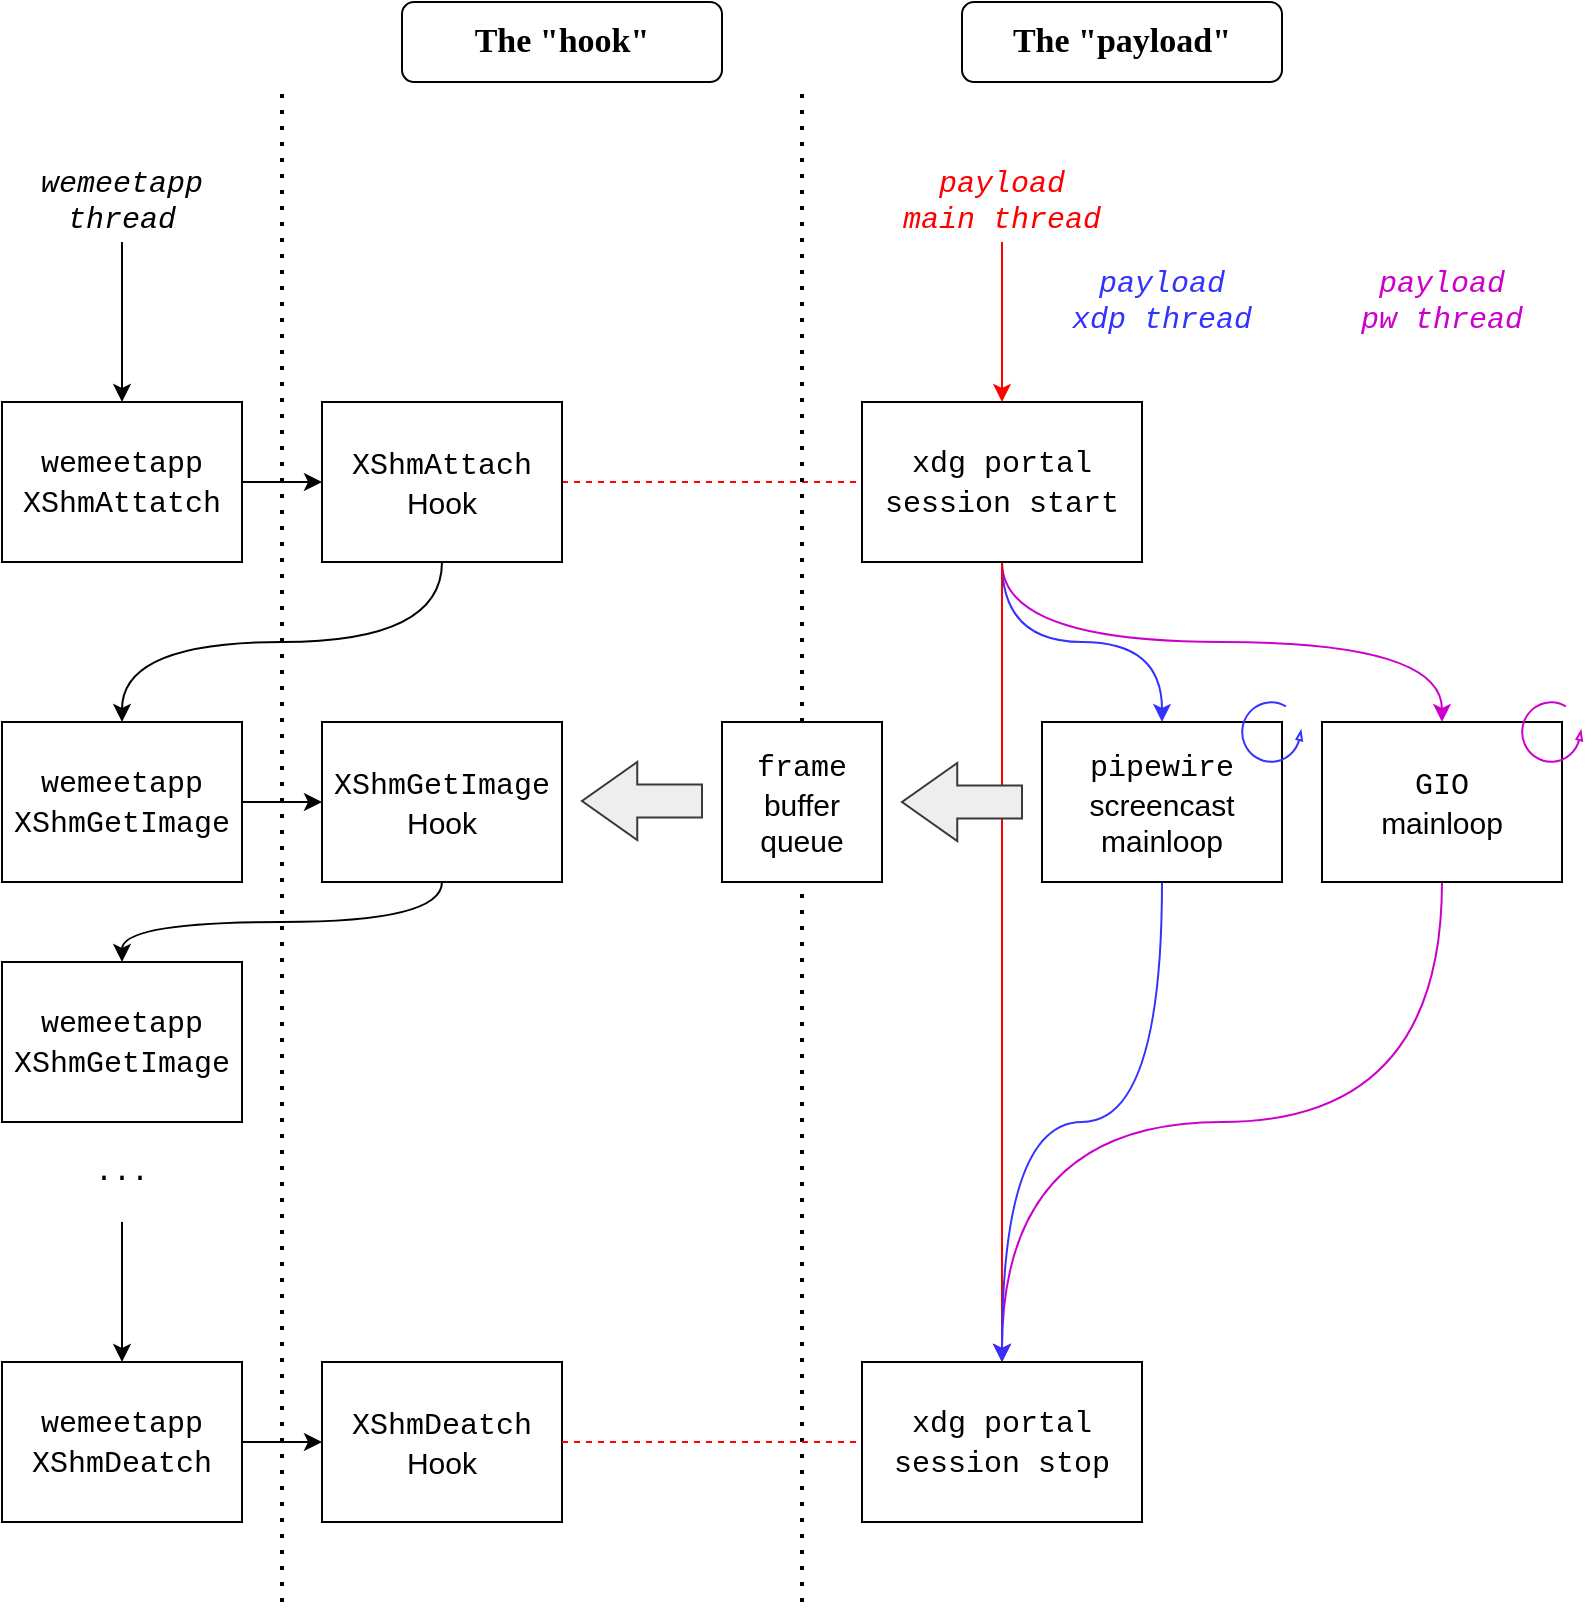 <mxfile version="24.7.17">
  <diagram id="QxI6x2kkWF_3HJUFSAka" name="Page-1">
    <mxGraphModel dx="582" dy="501" grid="1" gridSize="10" guides="1" tooltips="1" connect="1" arrows="1" fold="1" page="1" pageScale="1" pageWidth="850" pageHeight="1100" math="0" shadow="0">
      <root>
        <mxCell id="0" />
        <mxCell id="1" parent="0" />
        <mxCell id="15" style="edgeStyle=none;html=1;exitX=1;exitY=0.5;exitDx=0;exitDy=0;entryX=0;entryY=0.5;entryDx=0;entryDy=0;fontFamily=Courier New;fontSize=15;" parent="1" source="2" target="14" edge="1">
          <mxGeometry relative="1" as="geometry" />
        </mxCell>
        <mxCell id="2" value="&lt;font style=&quot;font-size: 15px;&quot;&gt;&lt;font face=&quot;Courier New&quot; style=&quot;font-size: 15px;&quot;&gt;wemeetapp&lt;br style=&quot;font-size: 15px;&quot;&gt;XShmAttatch&lt;/font&gt;&lt;br style=&quot;font-size: 15px;&quot;&gt;&lt;/font&gt;" style="rounded=0;whiteSpace=wrap;html=1;fontSize=15;" parent="1" vertex="1">
          <mxGeometry x="120" y="360" width="120" height="80" as="geometry" />
        </mxCell>
        <mxCell id="43" style="edgeStyle=orthogonalEdgeStyle;curved=1;rounded=1;html=1;exitX=1;exitY=0.5;exitDx=0;exitDy=0;entryX=0;entryY=0.5;entryDx=0;entryDy=0;strokeColor=#000000;fontFamily=Courier New;fontSize=15;fontColor=#FF0000;endArrow=classic;endFill=1;elbow=vertical;" parent="1" source="3" target="42" edge="1">
          <mxGeometry relative="1" as="geometry" />
        </mxCell>
        <mxCell id="3" value="&lt;font style=&quot;font-size: 15px;&quot;&gt;&lt;font face=&quot;Courier New&quot; style=&quot;font-size: 15px;&quot;&gt;wemeetapp&lt;br style=&quot;font-size: 15px;&quot;&gt;XShmGetImage&lt;/font&gt;&lt;br style=&quot;font-size: 15px;&quot;&gt;&lt;/font&gt;" style="rounded=0;whiteSpace=wrap;html=1;fontSize=15;" parent="1" vertex="1">
          <mxGeometry x="120" y="520" width="120" height="80" as="geometry" />
        </mxCell>
        <mxCell id="4" value="&lt;font style=&quot;font-size: 15px;&quot;&gt;&lt;font face=&quot;Courier New&quot; style=&quot;font-size: 15px;&quot;&gt;wemeetapp&lt;br style=&quot;font-size: 15px;&quot;&gt;XShmGetImage&lt;/font&gt;&lt;br style=&quot;font-size: 15px;&quot;&gt;&lt;/font&gt;" style="rounded=0;whiteSpace=wrap;html=1;fontSize=15;" parent="1" vertex="1">
          <mxGeometry x="120" y="640" width="120" height="80" as="geometry" />
        </mxCell>
        <mxCell id="5" value="" style="endArrow=classic;html=1;fontFamily=Courier New;fontSize=15;exitX=0.5;exitY=1;exitDx=0;exitDy=0;" parent="1" source="8" edge="1">
          <mxGeometry width="50" height="50" relative="1" as="geometry">
            <mxPoint x="179.5" y="280" as="sourcePoint" />
            <mxPoint x="180" y="360" as="targetPoint" />
          </mxGeometry>
        </mxCell>
        <mxCell id="7" value="" style="endArrow=none;dashed=1;html=1;dashPattern=1 3;strokeWidth=2;fontFamily=Courier New;fontSize=14;" parent="1" edge="1">
          <mxGeometry width="50" height="50" relative="1" as="geometry">
            <mxPoint x="260" y="960" as="sourcePoint" />
            <mxPoint x="260" y="200" as="targetPoint" />
          </mxGeometry>
        </mxCell>
        <mxCell id="8" value="wemeetapp&lt;br style=&quot;font-size: 15px;&quot;&gt;thread" style="text;html=1;strokeColor=none;fillColor=none;align=center;verticalAlign=middle;whiteSpace=wrap;rounded=0;fontFamily=Courier New;fontSize=15;fontStyle=2" parent="1" vertex="1">
          <mxGeometry x="120" y="240" width="120" height="40" as="geometry" />
        </mxCell>
        <mxCell id="39" style="edgeStyle=orthogonalEdgeStyle;curved=1;rounded=1;html=1;exitX=1;exitY=0.5;exitDx=0;exitDy=0;entryX=0;entryY=0.5;entryDx=0;entryDy=0;strokeColor=#000000;fontFamily=Courier New;fontSize=15;fontColor=#FF0000;endArrow=classic;endFill=1;elbow=vertical;" parent="1" source="12" target="38" edge="1">
          <mxGeometry relative="1" as="geometry" />
        </mxCell>
        <mxCell id="12" value="&lt;font style=&quot;font-size: 15px;&quot;&gt;&lt;font face=&quot;Courier New&quot; style=&quot;font-size: 15px;&quot;&gt;wemeetapp&lt;br style=&quot;font-size: 15px;&quot;&gt;XShmDeatch&lt;/font&gt;&lt;br style=&quot;font-size: 15px;&quot;&gt;&lt;/font&gt;" style="rounded=0;whiteSpace=wrap;html=1;fontSize=15;" parent="1" vertex="1">
          <mxGeometry x="120" y="840" width="120" height="80" as="geometry" />
        </mxCell>
        <mxCell id="13" value="" style="endArrow=classic;html=1;fontFamily=Courier New;fontSize=15;entryX=0.5;entryY=0;entryDx=0;entryDy=0;" parent="1" target="12" edge="1">
          <mxGeometry width="50" height="50" relative="1" as="geometry">
            <mxPoint x="180" y="770" as="sourcePoint" />
            <mxPoint x="190" y="690" as="targetPoint" />
          </mxGeometry>
        </mxCell>
        <mxCell id="16" style="edgeStyle=orthogonalEdgeStyle;html=1;exitX=0.5;exitY=1;exitDx=0;exitDy=0;entryX=0.5;entryY=0;entryDx=0;entryDy=0;fontFamily=Courier New;fontSize=15;curved=1;" parent="1" source="14" target="3" edge="1">
          <mxGeometry relative="1" as="geometry" />
        </mxCell>
        <mxCell id="20" style="edgeStyle=orthogonalEdgeStyle;html=1;exitX=1;exitY=0.5;exitDx=0;exitDy=0;entryX=0;entryY=0.5;entryDx=0;entryDy=0;strokeColor=#FF0000;fontFamily=Courier New;fontSize=15;fontColor=#FF0000;rounded=0;endArrow=none;endFill=0;dashed=1;" parent="1" source="14" target="17" edge="1">
          <mxGeometry relative="1" as="geometry" />
        </mxCell>
        <mxCell id="14" value="&lt;font style=&quot;font-size: 15px;&quot;&gt;&lt;font face=&quot;Courier New&quot; style=&quot;font-size: 15px;&quot;&gt;XShmAttach&lt;br style=&quot;font-size: 15px;&quot;&gt;&lt;/font&gt;Hook&lt;br style=&quot;font-size: 15px;&quot;&gt;&lt;/font&gt;" style="rounded=0;whiteSpace=wrap;html=1;fontSize=15;" parent="1" vertex="1">
          <mxGeometry x="280" y="360" width="120" height="80" as="geometry" />
        </mxCell>
        <mxCell id="23" style="edgeStyle=orthogonalEdgeStyle;html=1;exitX=0.5;exitY=1;exitDx=0;exitDy=0;entryX=0.5;entryY=0;entryDx=0;entryDy=0;strokeColor=#CC00CC;fontFamily=Courier New;fontSize=15;fontColor=#CC00CC;endArrow=classic;endFill=1;curved=1;" parent="1" source="17" target="21" edge="1">
          <mxGeometry relative="1" as="geometry" />
        </mxCell>
        <mxCell id="24" style="edgeStyle=orthogonalEdgeStyle;curved=1;html=1;exitX=0.5;exitY=1;exitDx=0;exitDy=0;entryX=0.5;entryY=0;entryDx=0;entryDy=0;strokeColor=#3333FF;fontFamily=Courier New;fontSize=15;fontColor=#FF0000;endArrow=classic;endFill=1;" parent="1" source="17" target="22" edge="1">
          <mxGeometry relative="1" as="geometry" />
        </mxCell>
        <mxCell id="33" style="edgeStyle=orthogonalEdgeStyle;curved=1;html=1;exitX=0.5;exitY=1;exitDx=0;exitDy=0;strokeColor=#FF0000;fontFamily=Courier New;fontSize=15;fontColor=#FF0000;endArrow=classic;endFill=1;" parent="1" source="17" target="32" edge="1">
          <mxGeometry relative="1" as="geometry" />
        </mxCell>
        <mxCell id="17" value="&lt;font style=&quot;font-size: 15px;&quot;&gt;&lt;font face=&quot;Courier New&quot; style=&quot;font-size: 15px;&quot;&gt;&lt;font style=&quot;font-size: 15px;&quot;&gt;xdg portal&lt;br style=&quot;font-size: 15px;&quot;&gt;&lt;/font&gt;session start&lt;/font&gt;&lt;br style=&quot;font-size: 15px;&quot;&gt;&lt;/font&gt;" style="rounded=0;whiteSpace=wrap;html=1;fontSize=15;" parent="1" vertex="1">
          <mxGeometry x="550" y="360" width="140" height="80" as="geometry" />
        </mxCell>
        <mxCell id="18" value="" style="endArrow=classic;html=1;fontFamily=Courier New;fontSize=15;entryX=0.5;entryY=0;entryDx=0;entryDy=0;strokeColor=#FF0000;exitX=0.5;exitY=1;exitDx=0;exitDy=0;" parent="1" source="19" target="17" edge="1">
          <mxGeometry width="50" height="50" relative="1" as="geometry">
            <mxPoint x="620" y="310" as="sourcePoint" />
            <mxPoint x="619.91" y="330" as="targetPoint" />
          </mxGeometry>
        </mxCell>
        <mxCell id="19" value="payload&lt;br style=&quot;font-size: 15px;&quot;&gt;main thread" style="text;html=1;strokeColor=none;fillColor=none;align=center;verticalAlign=middle;whiteSpace=wrap;rounded=0;fontFamily=Courier New;fontSize=15;fontColor=#FF0000;fontStyle=2" parent="1" vertex="1">
          <mxGeometry x="560" y="240" width="120" height="40" as="geometry" />
        </mxCell>
        <mxCell id="35" style="edgeStyle=orthogonalEdgeStyle;curved=1;rounded=1;html=1;exitX=0.5;exitY=1;exitDx=0;exitDy=0;entryX=0.5;entryY=0;entryDx=0;entryDy=0;strokeColor=#CC00CC;fontFamily=Courier New;fontSize=15;fontColor=#CC00CC;endArrow=classic;endFill=1;elbow=vertical;" parent="1" source="21" target="32" edge="1">
          <mxGeometry relative="1" as="geometry" />
        </mxCell>
        <mxCell id="21" value="&lt;font style=&quot;font-size: 15px;&quot;&gt;&lt;font face=&quot;Courier New&quot; style=&quot;font-size: 15px;&quot;&gt;GIO&lt;br style=&quot;font-size: 15px;&quot;&gt;&lt;/font&gt;mainloop&lt;br style=&quot;font-size: 15px;&quot;&gt;&lt;/font&gt;" style="rounded=0;whiteSpace=wrap;html=1;fontSize=15;" parent="1" vertex="1">
          <mxGeometry x="780" y="520" width="120" height="80" as="geometry" />
        </mxCell>
        <mxCell id="34" style="html=1;exitX=0.5;exitY=1;exitDx=0;exitDy=0;strokeColor=#3333FF;fontFamily=Courier New;fontSize=15;fontColor=#FF0000;endArrow=classic;endFill=1;edgeStyle=orthogonalEdgeStyle;elbow=vertical;rounded=1;curved=1;entryX=0.5;entryY=0;entryDx=0;entryDy=0;" parent="1" source="22" target="32" edge="1">
          <mxGeometry relative="1" as="geometry">
            <mxPoint x="700" y="830" as="targetPoint" />
          </mxGeometry>
        </mxCell>
        <mxCell id="22" value="&lt;font style=&quot;font-size: 15px;&quot;&gt;&lt;font face=&quot;Courier New&quot; style=&quot;font-size: 15px;&quot;&gt;pipewire&lt;br style=&quot;font-size: 15px;&quot;&gt;&lt;/font&gt;screencast&lt;br style=&quot;font-size: 15px;&quot;&gt;mainloop&lt;br style=&quot;font-size: 15px;&quot;&gt;&lt;/font&gt;" style="rounded=0;whiteSpace=wrap;html=1;fontSize=15;" parent="1" vertex="1">
          <mxGeometry x="640" y="520" width="120" height="80" as="geometry" />
        </mxCell>
        <mxCell id="28" value="" style="endArrow=none;dashed=1;html=1;dashPattern=1 3;strokeWidth=2;fontFamily=Courier New;fontSize=14;" parent="1" edge="1">
          <mxGeometry width="50" height="50" relative="1" as="geometry">
            <mxPoint x="520" y="960" as="sourcePoint" />
            <mxPoint x="520" y="200" as="targetPoint" />
          </mxGeometry>
        </mxCell>
        <mxCell id="29" value="" style="verticalLabelPosition=bottom;html=1;verticalAlign=top;strokeWidth=1;shape=mxgraph.lean_mapping.physical_pull;pointerEvents=1;fontFamily=Courier New;fontSize=15;fontColor=#FF0000;fillColor=none;strokeColor=#3333FF;" parent="1" vertex="1">
          <mxGeometry x="740" y="510" width="30" height="30" as="geometry" />
        </mxCell>
        <mxCell id="31" value="" style="verticalLabelPosition=bottom;html=1;verticalAlign=top;strokeWidth=1;shape=mxgraph.lean_mapping.physical_pull;pointerEvents=1;fontFamily=Courier New;fontSize=15;fontColor=#CC00CC;fillColor=none;strokeColor=#CC00CC;" parent="1" vertex="1">
          <mxGeometry x="880" y="510" width="30" height="30" as="geometry" />
        </mxCell>
        <mxCell id="32" value="&lt;font style=&quot;font-size: 15px;&quot;&gt;&lt;font face=&quot;Courier New&quot; style=&quot;font-size: 15px;&quot;&gt;&lt;font style=&quot;font-size: 15px;&quot;&gt;xdg portal&lt;br style=&quot;font-size: 15px;&quot;&gt;&lt;/font&gt;session stop&lt;/font&gt;&lt;br style=&quot;font-size: 15px;&quot;&gt;&lt;/font&gt;" style="rounded=0;whiteSpace=wrap;html=1;fontSize=15;" parent="1" vertex="1">
          <mxGeometry x="550" y="840" width="140" height="80" as="geometry" />
        </mxCell>
        <mxCell id="38" value="&lt;font style=&quot;font-size: 15px;&quot;&gt;&lt;span style=&quot;font-family: &amp;quot;Courier New&amp;quot;; font-size: 15px;&quot;&gt;XShmDeatch&lt;/span&gt;&lt;font face=&quot;Courier New&quot; style=&quot;font-size: 15px;&quot;&gt;&lt;br style=&quot;font-size: 15px;&quot;&gt;&lt;/font&gt;Hook&lt;br style=&quot;font-size: 15px;&quot;&gt;&lt;/font&gt;" style="rounded=0;whiteSpace=wrap;html=1;fontSize=15;" parent="1" vertex="1">
          <mxGeometry x="280" y="840" width="120" height="80" as="geometry" />
        </mxCell>
        <mxCell id="40" value="&lt;font color=&quot;#000000&quot; style=&quot;font-size: 15px;&quot;&gt;...&lt;/font&gt;" style="text;whiteSpace=wrap;html=1;fontSize=15;fontFamily=Courier New;fontColor=#FF0000;align=center;" parent="1" vertex="1">
          <mxGeometry x="140" y="730" width="80" height="30" as="geometry" />
        </mxCell>
        <mxCell id="41" style="edgeStyle=orthogonalEdgeStyle;html=1;entryX=0;entryY=0.5;entryDx=0;entryDy=0;strokeColor=#FF0000;fontFamily=Courier New;fontSize=15;fontColor=#FF0000;rounded=0;endArrow=none;endFill=0;dashed=1;exitX=1;exitY=0.5;exitDx=0;exitDy=0;" parent="1" source="38" target="32" edge="1">
          <mxGeometry relative="1" as="geometry">
            <mxPoint x="410" y="920" as="sourcePoint" />
            <mxPoint x="440" y="879.5" as="targetPoint" />
          </mxGeometry>
        </mxCell>
        <mxCell id="44" style="edgeStyle=orthogonalEdgeStyle;curved=1;rounded=1;html=1;exitX=0.5;exitY=1;exitDx=0;exitDy=0;entryX=0.5;entryY=0;entryDx=0;entryDy=0;strokeColor=#000000;fontFamily=Courier New;fontSize=15;fontColor=#FF0000;endArrow=classic;endFill=1;elbow=vertical;" parent="1" source="42" target="4" edge="1">
          <mxGeometry relative="1" as="geometry" />
        </mxCell>
        <mxCell id="42" value="&lt;font style=&quot;font-size: 15px;&quot;&gt;&lt;span style=&quot;font-family: &amp;quot;Courier New&amp;quot;;&quot;&gt;XShmGetImage&lt;/span&gt;&lt;font face=&quot;Courier New&quot; style=&quot;font-size: 15px;&quot;&gt;&lt;br style=&quot;font-size: 15px;&quot;&gt;&lt;/font&gt;Hook&lt;br style=&quot;font-size: 15px;&quot;&gt;&lt;/font&gt;" style="rounded=0;whiteSpace=wrap;html=1;fontSize=15;" parent="1" vertex="1">
          <mxGeometry x="280" y="520" width="120" height="80" as="geometry" />
        </mxCell>
        <mxCell id="46" value="&lt;span&gt;&lt;font color=&quot;#000000&quot; style=&quot;font-size: 17px;&quot;&gt;The &quot;hook&quot;&lt;/font&gt;&lt;/span&gt;" style="rounded=1;whiteSpace=wrap;html=1;strokeColor=#000000;strokeWidth=1;fontFamily=Times New Roman;fontSize=14;fontColor=#FF0000;fillColor=none;verticalAlign=middle;fontStyle=1" parent="1" vertex="1">
          <mxGeometry x="320" y="160" width="160" height="40" as="geometry" />
        </mxCell>
        <mxCell id="48" value="&lt;span&gt;&lt;font color=&quot;#000000&quot; style=&quot;font-size: 17px;&quot;&gt;The &quot;payload&quot;&lt;/font&gt;&lt;/span&gt;" style="rounded=1;whiteSpace=wrap;html=1;strokeColor=#000000;strokeWidth=1;fontFamily=Times New Roman;fontSize=14;fontColor=#FF0000;fillColor=none;verticalAlign=middle;fontStyle=1" parent="1" vertex="1">
          <mxGeometry x="600" y="160" width="160" height="40" as="geometry" />
        </mxCell>
        <mxCell id="49" value="&lt;font style=&quot;font-size: 15px;&quot;&gt;&lt;font style=&quot;font-size: 15px;&quot; face=&quot;Courier New&quot;&gt;frame&lt;br style=&quot;font-size: 15px;&quot;&gt;&lt;/font&gt;buffer&lt;br style=&quot;font-size: 15px;&quot;&gt;queue&lt;/font&gt;" style="rounded=0;whiteSpace=wrap;html=1;strokeColor=#000000;strokeWidth=1;fontFamily=Helvetica;fontSize=15;fontColor=#000000;fillColor=default;" parent="1" vertex="1">
          <mxGeometry x="480" y="520" width="80" height="80" as="geometry" />
        </mxCell>
        <mxCell id="52" value="" style="html=1;shadow=0;dashed=0;align=center;verticalAlign=middle;shape=mxgraph.arrows2.arrow;dy=0.58;dx=27.63;flipH=1;notch=0;strokeColor=#36393d;strokeWidth=1;fontFamily=Courier New;fontSize=15;fillColor=#eeeeee;" parent="1" vertex="1">
          <mxGeometry x="570" y="540.5" width="60" height="39" as="geometry" />
        </mxCell>
        <mxCell id="53" value="" style="html=1;shadow=0;dashed=0;align=center;verticalAlign=middle;shape=mxgraph.arrows2.arrow;dy=0.58;dx=27.63;flipH=1;notch=0;strokeColor=#36393d;strokeWidth=1;fontFamily=Courier New;fontSize=15;fillColor=#eeeeee;" parent="1" vertex="1">
          <mxGeometry x="410" y="540" width="60" height="39" as="geometry" />
        </mxCell>
        <mxCell id="54" value="payload&lt;br style=&quot;font-size: 15px;&quot;&gt;xdp thread" style="text;html=1;strokeColor=none;fillColor=none;align=center;verticalAlign=middle;whiteSpace=wrap;rounded=0;fontFamily=Courier New;fontSize=15;fontColor=#3333FF;fontStyle=2" parent="1" vertex="1">
          <mxGeometry x="640" y="290" width="120" height="40" as="geometry" />
        </mxCell>
        <mxCell id="55" value="payload&lt;br style=&quot;font-size: 15px;&quot;&gt;pw thread" style="text;html=1;strokeColor=none;fillColor=none;align=center;verticalAlign=middle;whiteSpace=wrap;rounded=0;fontFamily=Courier New;fontSize=15;fontColor=#CC00CC;fontStyle=2" parent="1" vertex="1">
          <mxGeometry x="780" y="290" width="120" height="40" as="geometry" />
        </mxCell>
      </root>
    </mxGraphModel>
  </diagram>
</mxfile>

